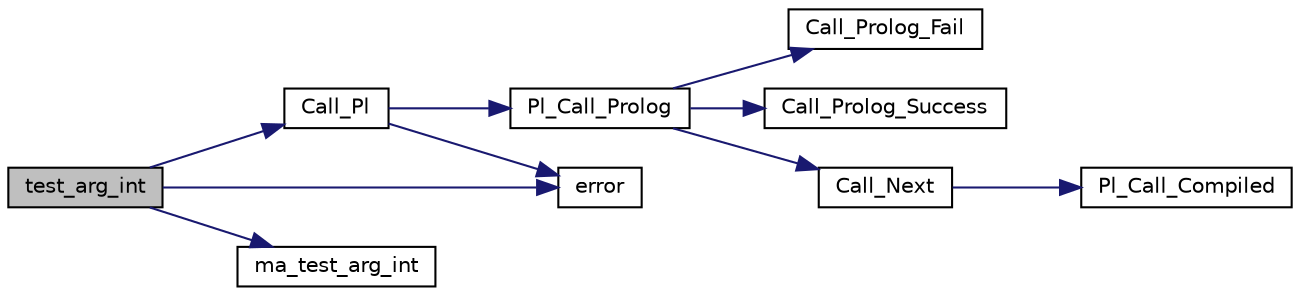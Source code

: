 digraph "test_arg_int"
{
  edge [fontname="Helvetica",fontsize="10",labelfontname="Helvetica",labelfontsize="10"];
  node [fontname="Helvetica",fontsize="10",shape=record];
  rankdir="LR";
  Node1 [label="test_arg_int",height=0.2,width=0.4,color="black", fillcolor="grey75", style="filled", fontcolor="black"];
  Node1 -> Node2 [color="midnightblue",fontsize="10",style="solid"];
  Node2 [label="Call_Pl",height=0.2,width=0.4,color="black", fillcolor="white", style="filled",URL="$chkma_8c.html#a76794c8328cf0a40fb30d8e2167b03ba"];
  Node2 -> Node3 [color="midnightblue",fontsize="10",style="solid"];
  Node3 [label="Pl_Call_Prolog",height=0.2,width=0.4,color="black", fillcolor="white", style="filled",URL="$engine_8c.html#a837196745e0fb6af03ee5e5d062e1087"];
  Node3 -> Node4 [color="midnightblue",fontsize="10",style="solid"];
  Node4 [label="Call_Prolog_Fail",height=0.2,width=0.4,color="black", fillcolor="white", style="filled",URL="$engine_8c.html#accfe7947a971f240bf7b8b2bedc59e29"];
  Node3 -> Node5 [color="midnightblue",fontsize="10",style="solid"];
  Node5 [label="Call_Prolog_Success",height=0.2,width=0.4,color="black", fillcolor="white", style="filled",URL="$engine_8c.html#ae7d5f8d0ac490ede3fcb48af7cceec55"];
  Node3 -> Node6 [color="midnightblue",fontsize="10",style="solid"];
  Node6 [label="Call_Next",height=0.2,width=0.4,color="black", fillcolor="white", style="filled",URL="$engine_8c.html#a5f34f0c2b928a4bfe7057ced6cd446c8"];
  Node6 -> Node7 [color="midnightblue",fontsize="10",style="solid"];
  Node7 [label="Pl_Call_Compiled",height=0.2,width=0.4,color="black", fillcolor="white", style="filled",URL="$engine_8c.html#a598600283dd767c2b3d11e798384023c"];
  Node2 -> Node8 [color="midnightblue",fontsize="10",style="solid"];
  Node8 [label="error",height=0.2,width=0.4,color="black", fillcolor="white", style="filled",URL="$chkma_8c.html#a518288848eb2471573b6581060452931"];
  Node1 -> Node9 [color="midnightblue",fontsize="10",style="solid"];
  Node9 [label="ma_test_arg_int",height=0.2,width=0.4,color="black", fillcolor="white", style="filled",URL="$chkma_8c.html#ad49a4573579bc9bd93685011504d469c"];
  Node1 -> Node8 [color="midnightblue",fontsize="10",style="solid"];
}
